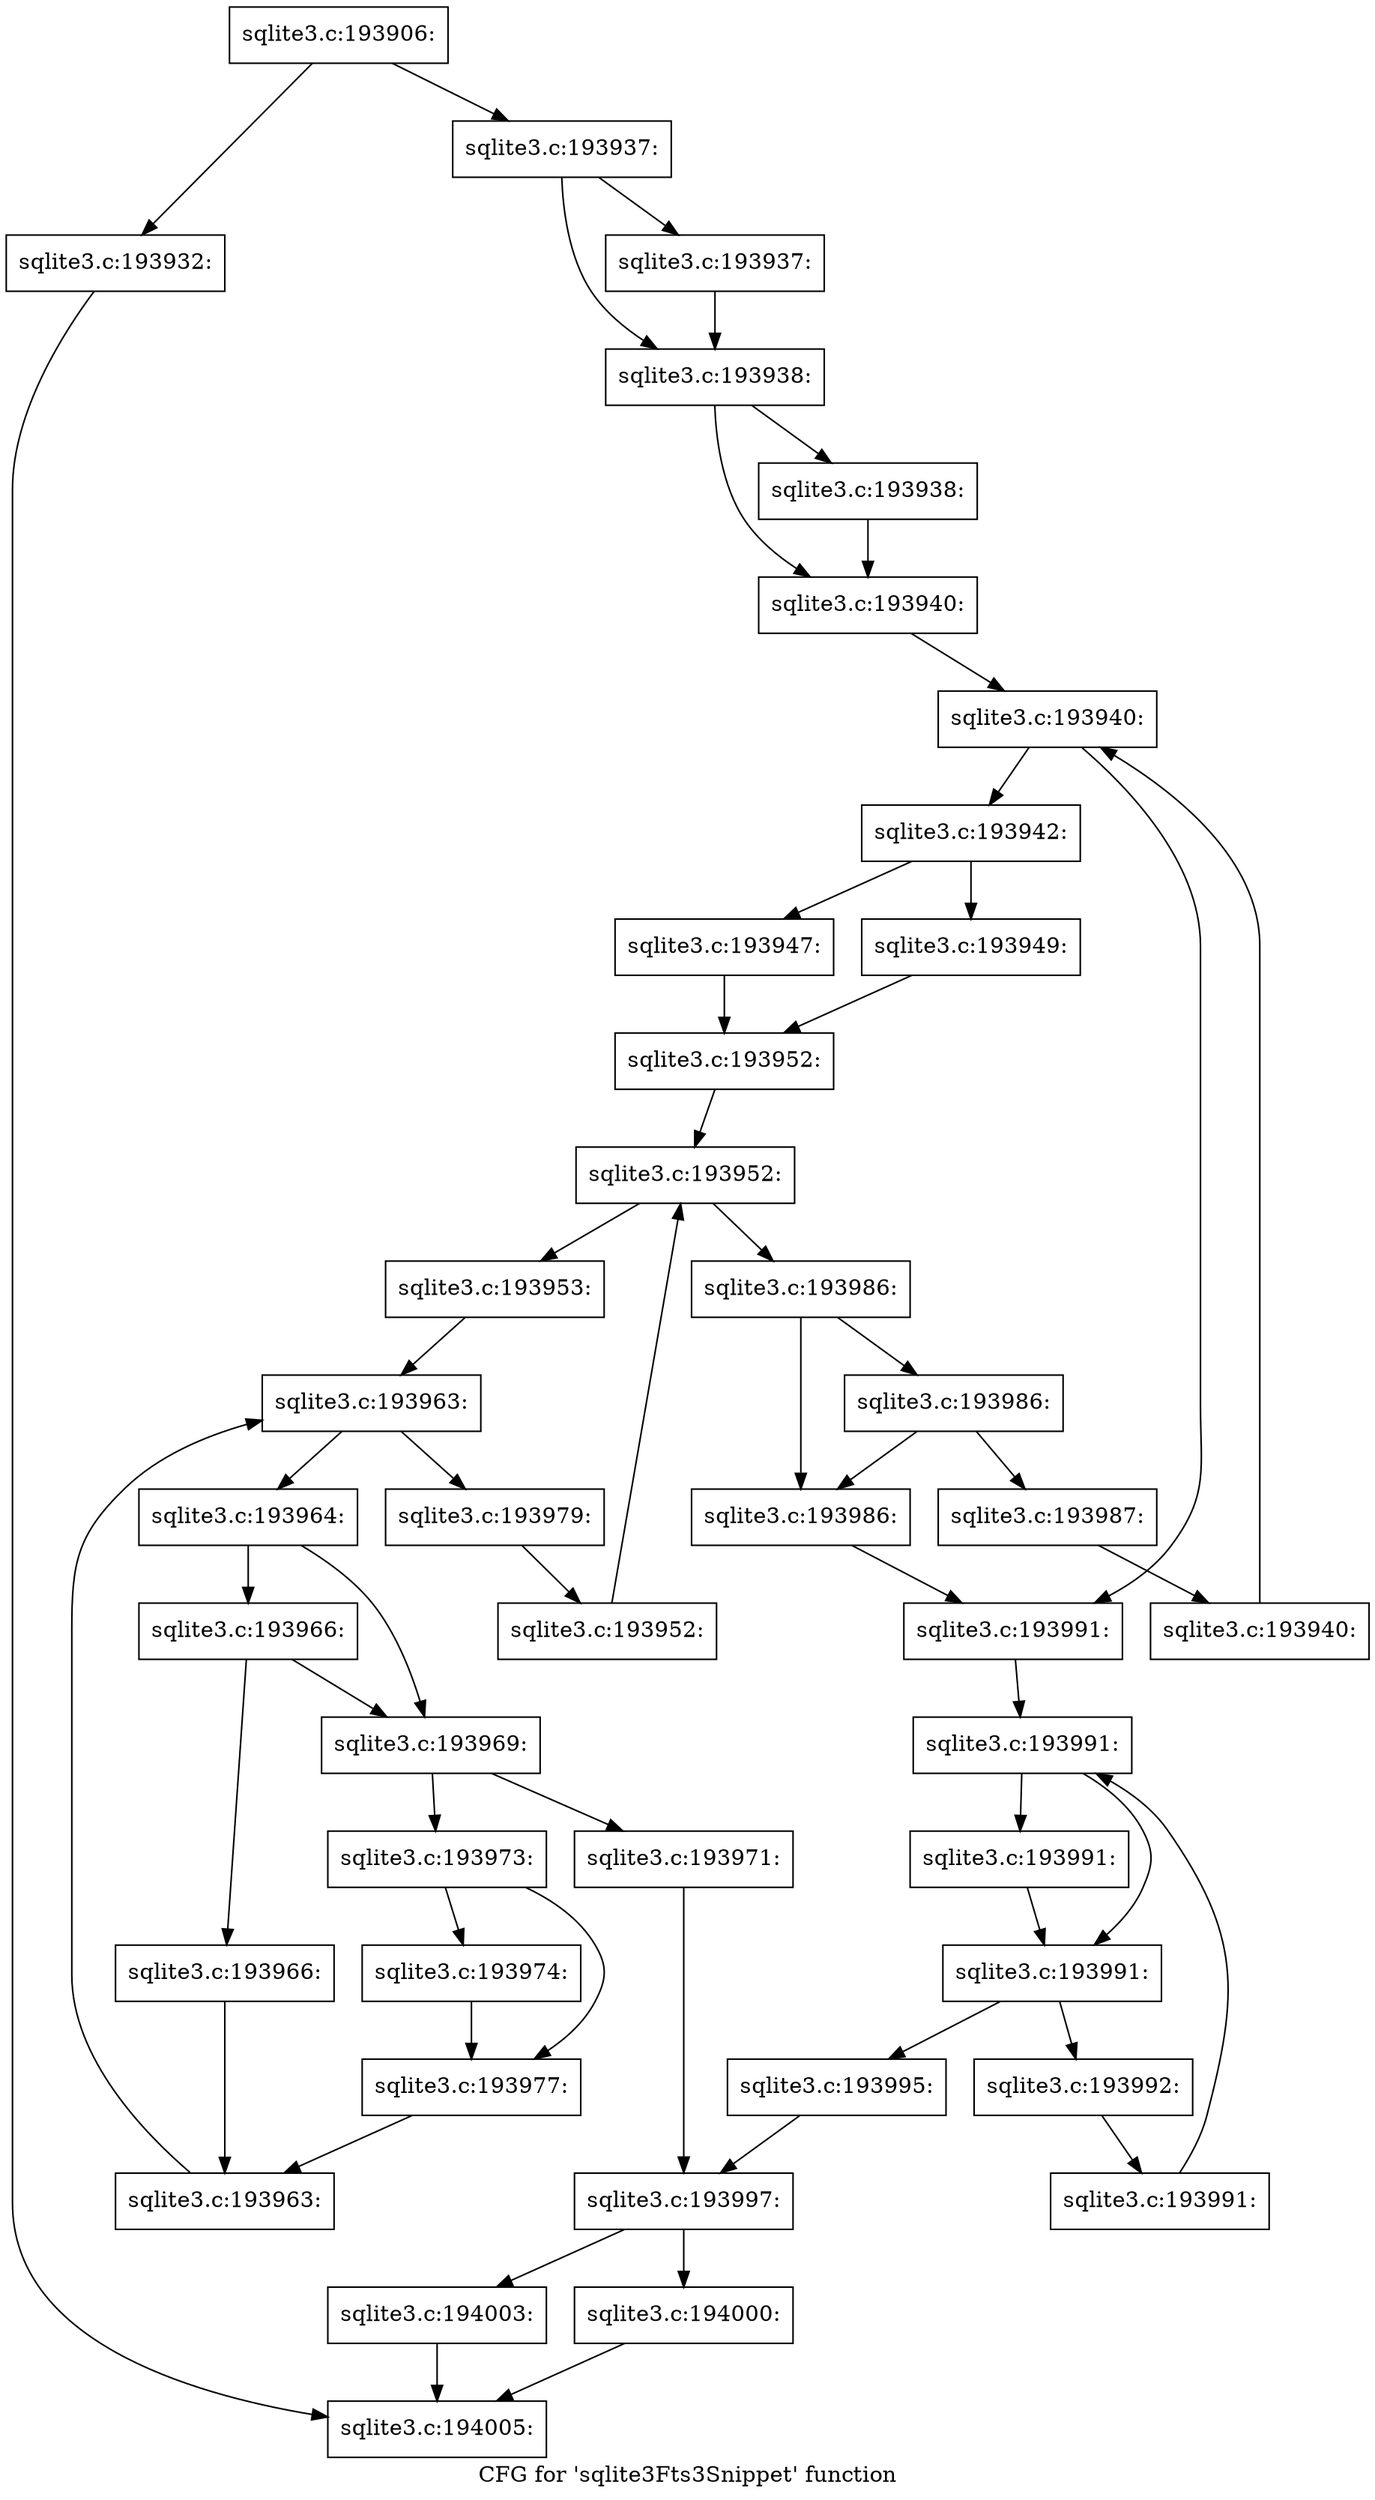 digraph "CFG for 'sqlite3Fts3Snippet' function" {
	label="CFG for 'sqlite3Fts3Snippet' function";

	Node0x55c0fb26f470 [shape=record,label="{sqlite3.c:193906:}"];
	Node0x55c0fb26f470 -> Node0x55c0fb276c00;
	Node0x55c0fb26f470 -> Node0x55c0fb276bb0;
	Node0x55c0fb276bb0 [shape=record,label="{sqlite3.c:193932:}"];
	Node0x55c0fb276bb0 -> Node0x55c0fb281740;
	Node0x55c0fb276c00 [shape=record,label="{sqlite3.c:193937:}"];
	Node0x55c0fb276c00 -> Node0x55c0fb277430;
	Node0x55c0fb276c00 -> Node0x55c0fb277480;
	Node0x55c0fb277430 [shape=record,label="{sqlite3.c:193937:}"];
	Node0x55c0fb277430 -> Node0x55c0fb277480;
	Node0x55c0fb277480 [shape=record,label="{sqlite3.c:193938:}"];
	Node0x55c0fb277480 -> Node0x55c0fb2779d0;
	Node0x55c0fb277480 -> Node0x55c0fb277a20;
	Node0x55c0fb2779d0 [shape=record,label="{sqlite3.c:193938:}"];
	Node0x55c0fb2779d0 -> Node0x55c0fb277a20;
	Node0x55c0fb277a20 [shape=record,label="{sqlite3.c:193940:}"];
	Node0x55c0fb277a20 -> Node0x55c0fb2780b0;
	Node0x55c0fb2780b0 [shape=record,label="{sqlite3.c:193940:}"];
	Node0x55c0fb2780b0 -> Node0x55c0fb2782d0;
	Node0x55c0fb2780b0 -> Node0x55c0fb277f00;
	Node0x55c0fb2782d0 [shape=record,label="{sqlite3.c:193942:}"];
	Node0x55c0fb2782d0 -> Node0x55c0fb278f60;
	Node0x55c0fb2782d0 -> Node0x55c0fb279000;
	Node0x55c0fb278f60 [shape=record,label="{sqlite3.c:193947:}"];
	Node0x55c0fb278f60 -> Node0x55c0fb278fb0;
	Node0x55c0fb279000 [shape=record,label="{sqlite3.c:193949:}"];
	Node0x55c0fb279000 -> Node0x55c0fb278fb0;
	Node0x55c0fb278fb0 [shape=record,label="{sqlite3.c:193952:}"];
	Node0x55c0fb278fb0 -> Node0x55c0fb279f40;
	Node0x55c0fb279f40 [shape=record,label="{sqlite3.c:193952:}"];
	Node0x55c0fb279f40 -> Node0x55c0fb27a160;
	Node0x55c0fb279f40 -> Node0x55c0fb279d90;
	Node0x55c0fb27a160 [shape=record,label="{sqlite3.c:193953:}"];
	Node0x55c0fb27a160 -> Node0x55c0fb27b640;
	Node0x55c0fb27b640 [shape=record,label="{sqlite3.c:193963:}"];
	Node0x55c0fb27b640 -> Node0x55c0fb27b860;
	Node0x55c0fb27b640 -> Node0x55c0fb27b490;
	Node0x55c0fb27b860 [shape=record,label="{sqlite3.c:193964:}"];
	Node0x55c0fb27b860 -> Node0x55c0fb27c680;
	Node0x55c0fb27b860 -> Node0x55c0fb27c630;
	Node0x55c0fb27c680 [shape=record,label="{sqlite3.c:193966:}"];
	Node0x55c0fb27c680 -> Node0x55c0fb27c5e0;
	Node0x55c0fb27c680 -> Node0x55c0fb27c630;
	Node0x55c0fb27c5e0 [shape=record,label="{sqlite3.c:193966:}"];
	Node0x55c0fb27c5e0 -> Node0x55c0fb27b7d0;
	Node0x55c0fb27c630 [shape=record,label="{sqlite3.c:193969:}"];
	Node0x55c0fb27c630 -> Node0x55c0f6d722b0;
	Node0x55c0fb27c630 -> Node0x55c0fb27d510;
	Node0x55c0f6d722b0 [shape=record,label="{sqlite3.c:193971:}"];
	Node0x55c0f6d722b0 -> Node0x55c0fb27d390;
	Node0x55c0fb27d510 [shape=record,label="{sqlite3.c:193973:}"];
	Node0x55c0fb27d510 -> Node0x55c0fb27d090;
	Node0x55c0fb27d510 -> Node0x55c0fb27d0e0;
	Node0x55c0fb27d090 [shape=record,label="{sqlite3.c:193974:}"];
	Node0x55c0fb27d090 -> Node0x55c0fb27d0e0;
	Node0x55c0fb27d0e0 [shape=record,label="{sqlite3.c:193977:}"];
	Node0x55c0fb27d0e0 -> Node0x55c0fb27b7d0;
	Node0x55c0fb27b7d0 [shape=record,label="{sqlite3.c:193963:}"];
	Node0x55c0fb27b7d0 -> Node0x55c0fb27b640;
	Node0x55c0fb27b490 [shape=record,label="{sqlite3.c:193979:}"];
	Node0x55c0fb27b490 -> Node0x55c0fb27a0d0;
	Node0x55c0fb27a0d0 [shape=record,label="{sqlite3.c:193952:}"];
	Node0x55c0fb27a0d0 -> Node0x55c0fb279f40;
	Node0x55c0fb279d90 [shape=record,label="{sqlite3.c:193986:}"];
	Node0x55c0fb279d90 -> Node0x55c0fb27f830;
	Node0x55c0fb279d90 -> Node0x55c0fb27f8d0;
	Node0x55c0fb27f8d0 [shape=record,label="{sqlite3.c:193986:}"];
	Node0x55c0fb27f8d0 -> Node0x55c0fb27f830;
	Node0x55c0fb27f8d0 -> Node0x55c0fb27f880;
	Node0x55c0fb27f830 [shape=record,label="{sqlite3.c:193986:}"];
	Node0x55c0fb27f830 -> Node0x55c0fb277f00;
	Node0x55c0fb27f880 [shape=record,label="{sqlite3.c:193987:}"];
	Node0x55c0fb27f880 -> Node0x55c0fb278240;
	Node0x55c0fb278240 [shape=record,label="{sqlite3.c:193940:}"];
	Node0x55c0fb278240 -> Node0x55c0fb2780b0;
	Node0x55c0fb277f00 [shape=record,label="{sqlite3.c:193991:}"];
	Node0x55c0fb277f00 -> Node0x55c0fb280450;
	Node0x55c0fb280450 [shape=record,label="{sqlite3.c:193991:}"];
	Node0x55c0fb280450 -> Node0x55c0fb2806d0;
	Node0x55c0fb280450 -> Node0x55c0fb280680;
	Node0x55c0fb2806d0 [shape=record,label="{sqlite3.c:193991:}"];
	Node0x55c0fb2806d0 -> Node0x55c0fb280680;
	Node0x55c0fb280680 [shape=record,label="{sqlite3.c:193991:}"];
	Node0x55c0fb280680 -> Node0x55c0fb280600;
	Node0x55c0fb280680 -> Node0x55c0fb2802a0;
	Node0x55c0fb280600 [shape=record,label="{sqlite3.c:193992:}"];
	Node0x55c0fb280600 -> Node0x55c0fb280570;
	Node0x55c0fb280570 [shape=record,label="{sqlite3.c:193991:}"];
	Node0x55c0fb280570 -> Node0x55c0fb280450;
	Node0x55c0fb2802a0 [shape=record,label="{sqlite3.c:193995:}"];
	Node0x55c0fb2802a0 -> Node0x55c0fb27d390;
	Node0x55c0fb27d390 [shape=record,label="{sqlite3.c:193997:}"];
	Node0x55c0fb27d390 -> Node0x55c0f6d72c20;
	Node0x55c0fb27d390 -> Node0x55c0fb2822c0;
	Node0x55c0f6d72c20 [shape=record,label="{sqlite3.c:194000:}"];
	Node0x55c0f6d72c20 -> Node0x55c0fb281740;
	Node0x55c0fb2822c0 [shape=record,label="{sqlite3.c:194003:}"];
	Node0x55c0fb2822c0 -> Node0x55c0fb281740;
	Node0x55c0fb281740 [shape=record,label="{sqlite3.c:194005:}"];
}
